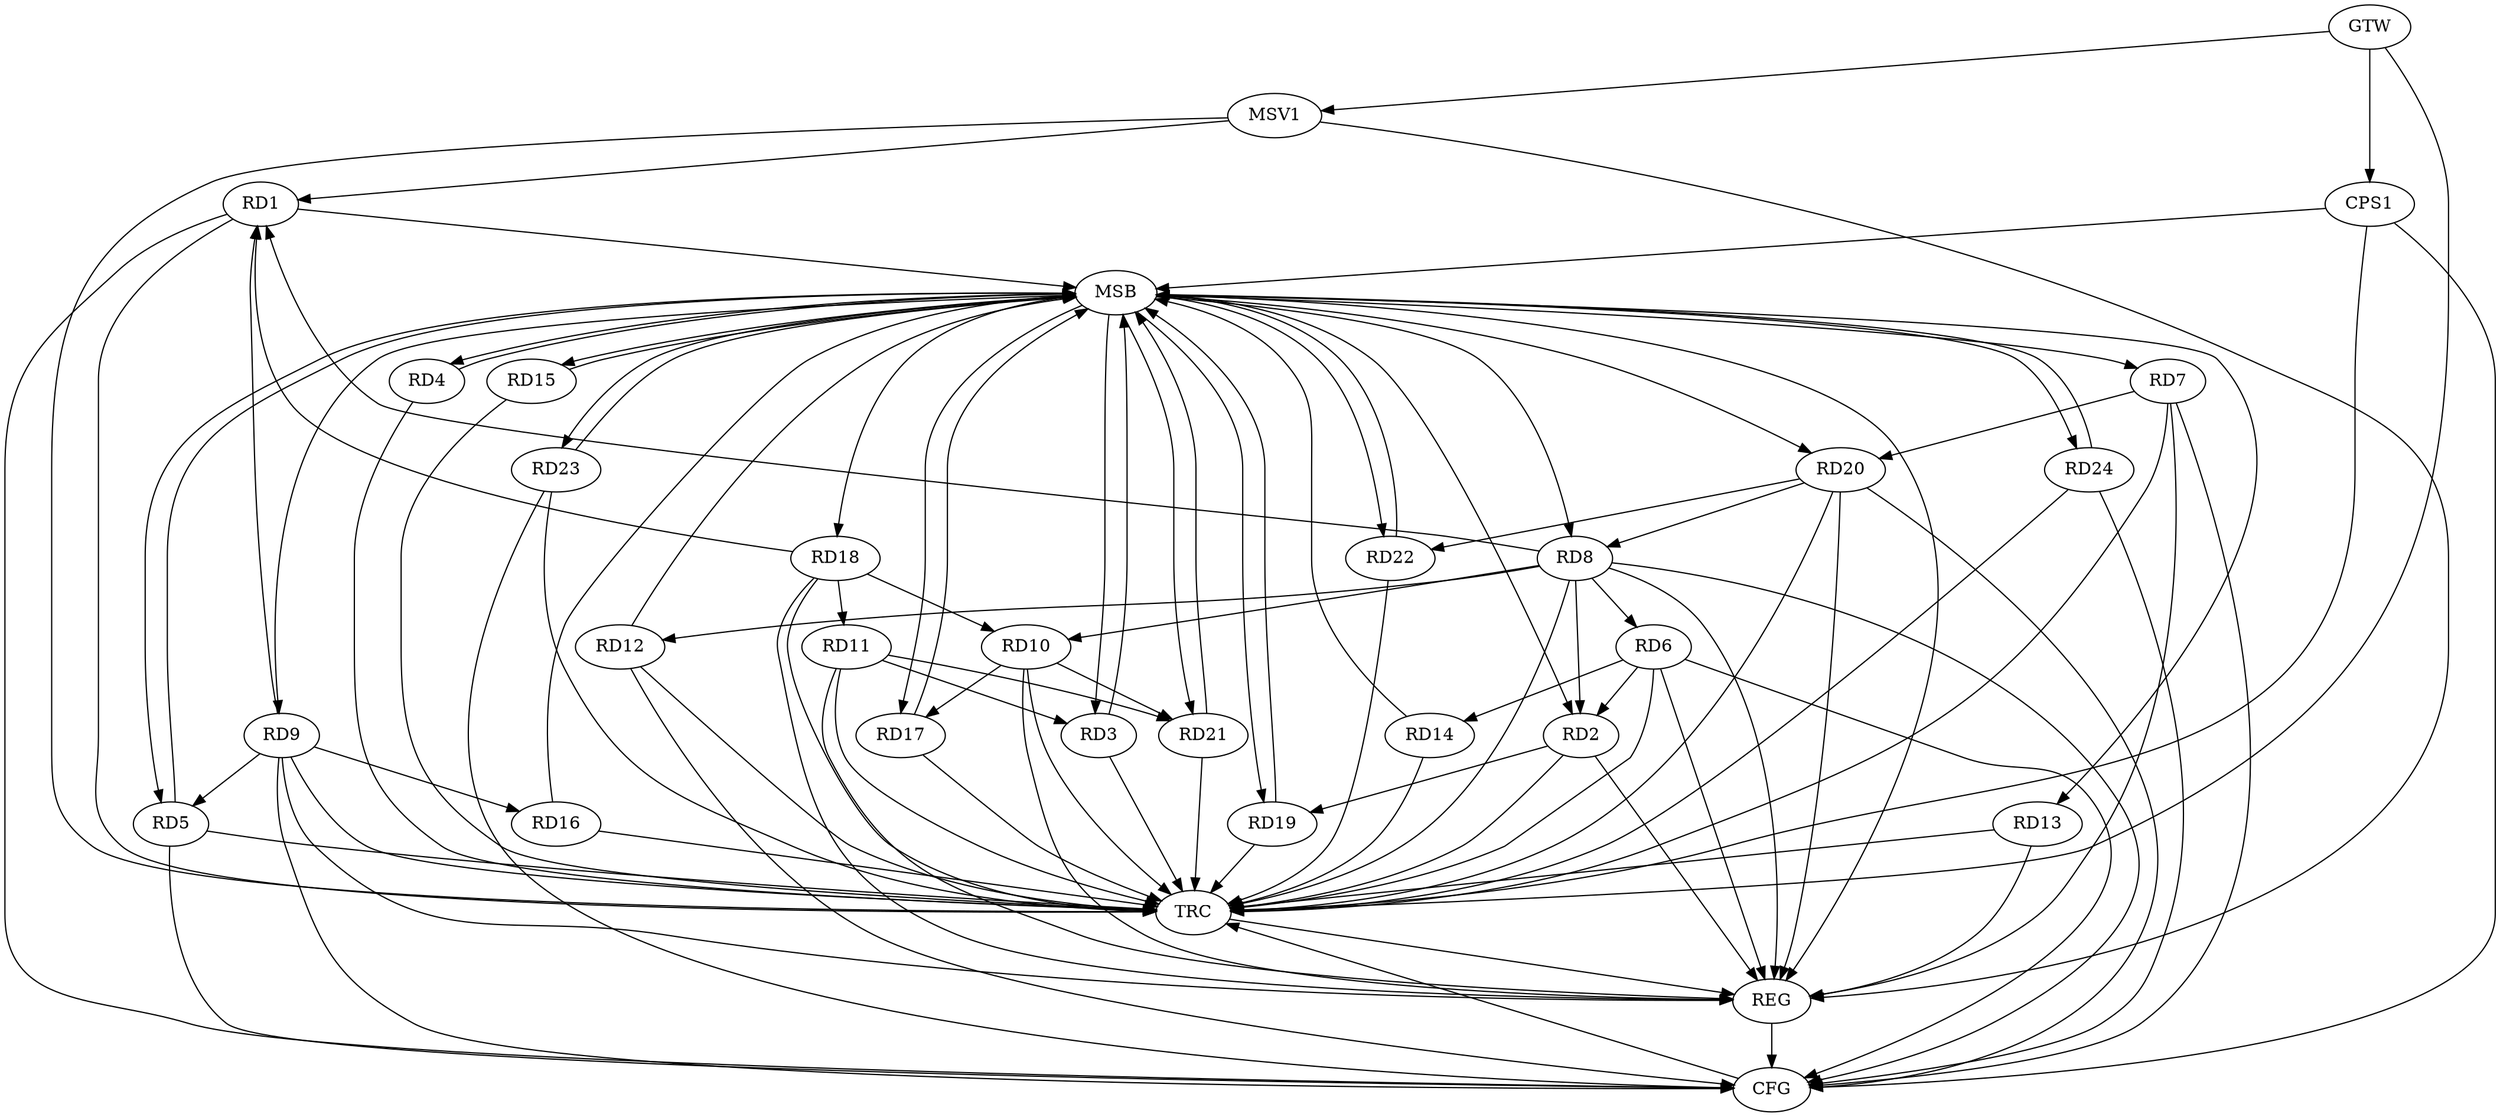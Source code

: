 strict digraph G {
  RD1 [ label="RD1" ];
  RD2 [ label="RD2" ];
  RD3 [ label="RD3" ];
  RD4 [ label="RD4" ];
  RD5 [ label="RD5" ];
  RD6 [ label="RD6" ];
  RD7 [ label="RD7" ];
  RD8 [ label="RD8" ];
  RD9 [ label="RD9" ];
  RD10 [ label="RD10" ];
  RD11 [ label="RD11" ];
  RD12 [ label="RD12" ];
  RD13 [ label="RD13" ];
  RD14 [ label="RD14" ];
  RD15 [ label="RD15" ];
  RD16 [ label="RD16" ];
  RD17 [ label="RD17" ];
  RD18 [ label="RD18" ];
  RD19 [ label="RD19" ];
  RD20 [ label="RD20" ];
  RD21 [ label="RD21" ];
  RD22 [ label="RD22" ];
  RD23 [ label="RD23" ];
  RD24 [ label="RD24" ];
  CPS1 [ label="CPS1" ];
  GTW [ label="GTW" ];
  REG [ label="REG" ];
  MSB [ label="MSB" ];
  CFG [ label="CFG" ];
  TRC [ label="TRC" ];
  MSV1 [ label="MSV1" ];
  RD8 -> RD1;
  RD9 -> RD1;
  RD18 -> RD1;
  RD6 -> RD2;
  RD8 -> RD2;
  RD2 -> RD19;
  RD11 -> RD3;
  RD9 -> RD5;
  RD8 -> RD6;
  RD6 -> RD14;
  RD7 -> RD20;
  RD8 -> RD10;
  RD8 -> RD12;
  RD20 -> RD8;
  RD9 -> RD16;
  RD10 -> RD17;
  RD18 -> RD10;
  RD10 -> RD21;
  RD18 -> RD11;
  RD11 -> RD21;
  RD20 -> RD22;
  GTW -> CPS1;
  RD2 -> REG;
  RD6 -> REG;
  RD7 -> REG;
  RD8 -> REG;
  RD9 -> REG;
  RD10 -> REG;
  RD11 -> REG;
  RD13 -> REG;
  RD18 -> REG;
  RD20 -> REG;
  RD1 -> MSB;
  MSB -> RD2;
  MSB -> RD23;
  MSB -> REG;
  RD3 -> MSB;
  MSB -> RD17;
  MSB -> RD18;
  MSB -> RD24;
  RD4 -> MSB;
  MSB -> RD3;
  RD5 -> MSB;
  MSB -> RD9;
  MSB -> RD21;
  RD12 -> MSB;
  RD14 -> MSB;
  MSB -> RD5;
  MSB -> RD15;
  RD15 -> MSB;
  RD16 -> MSB;
  MSB -> RD4;
  RD17 -> MSB;
  MSB -> RD7;
  MSB -> RD22;
  RD19 -> MSB;
  RD21 -> MSB;
  MSB -> RD19;
  MSB -> RD20;
  RD22 -> MSB;
  MSB -> RD8;
  RD23 -> MSB;
  RD24 -> MSB;
  CPS1 -> MSB;
  MSB -> RD13;
  CPS1 -> CFG;
  RD23 -> CFG;
  RD9 -> CFG;
  RD24 -> CFG;
  RD20 -> CFG;
  RD1 -> CFG;
  RD6 -> CFG;
  RD5 -> CFG;
  RD8 -> CFG;
  RD7 -> CFG;
  RD12 -> CFG;
  REG -> CFG;
  RD1 -> TRC;
  RD2 -> TRC;
  RD3 -> TRC;
  RD4 -> TRC;
  RD5 -> TRC;
  RD6 -> TRC;
  RD7 -> TRC;
  RD8 -> TRC;
  RD9 -> TRC;
  RD10 -> TRC;
  RD11 -> TRC;
  RD12 -> TRC;
  RD13 -> TRC;
  RD14 -> TRC;
  RD15 -> TRC;
  RD16 -> TRC;
  RD17 -> TRC;
  RD18 -> TRC;
  RD19 -> TRC;
  RD20 -> TRC;
  RD21 -> TRC;
  RD22 -> TRC;
  RD23 -> TRC;
  RD24 -> TRC;
  CPS1 -> TRC;
  GTW -> TRC;
  CFG -> TRC;
  TRC -> REG;
  MSV1 -> RD1;
  GTW -> MSV1;
  MSV1 -> REG;
  MSV1 -> TRC;
}
